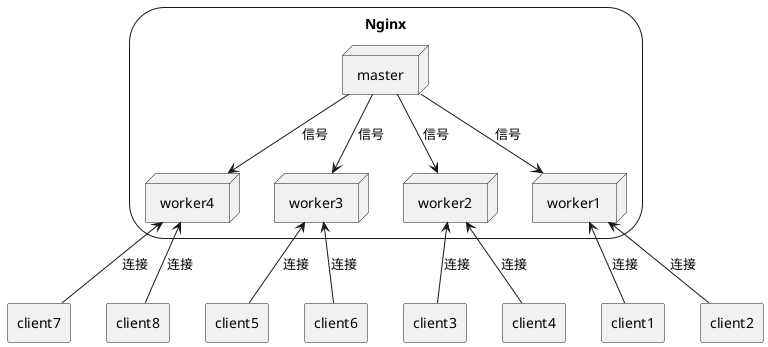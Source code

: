 @startuml

storage Nginx {
     node master
     node worker1
     node worker2
     node worker3
     node worker4

     master --> worker1: 信号
     master --> worker2: 信号
     master --> worker3: 信号
     master --> worker4: 信号
}

agent client1
agent client2
agent client3
agent client4
agent client5
agent client6
agent client7
agent client8

client1 -u-> worker1: 连接
client2 -u-> worker1: 连接
client3 -u-> worker2: 连接
client4 -u-> worker2: 连接
client5 -u-> worker3: 连接
client6 -u-> worker3: 连接
client7 -u-> worker4: 连接
client8 -u-> worker4: 连接

@enduml